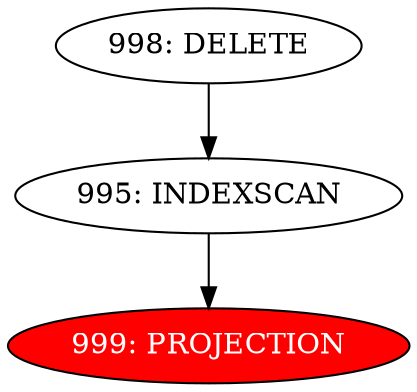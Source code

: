 digraph name {
995 [label="995: INDEXSCAN" ];
995 -> 999;
999 [label="999: PROJECTION" fontcolor="white" style="filled" fillcolor="red"];
998 [label="998: DELETE" ];
998 -> 995;

}

